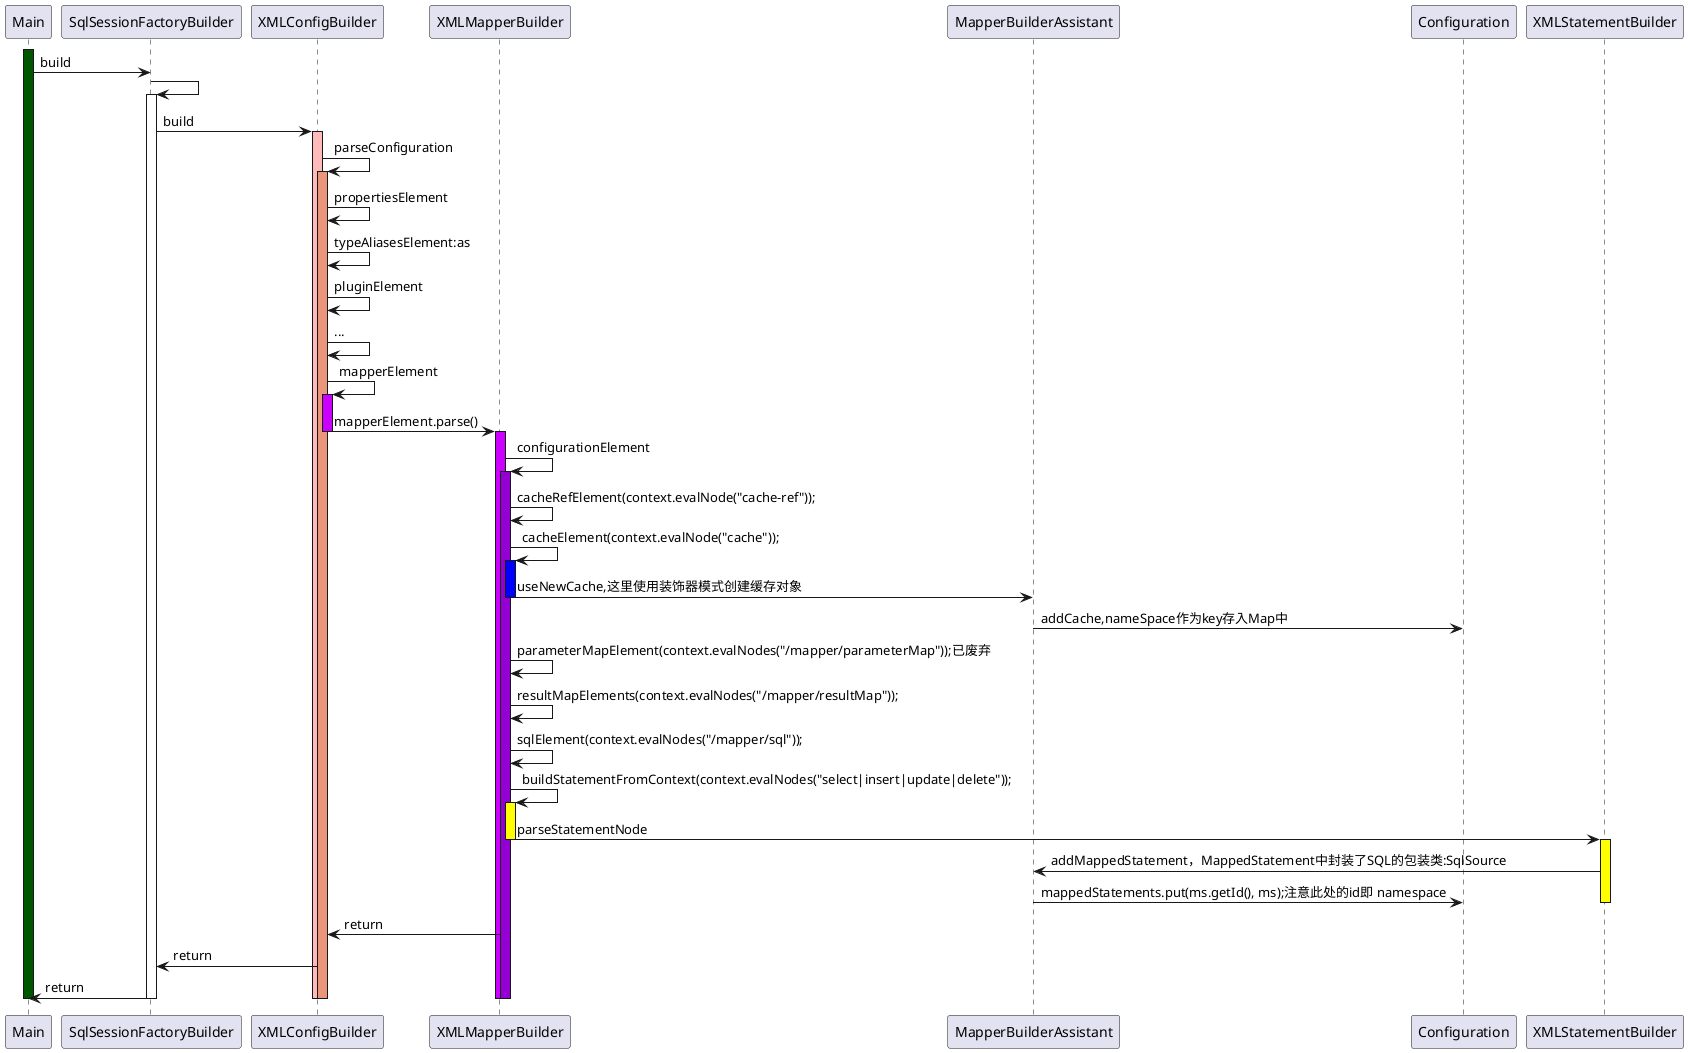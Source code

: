 @startuml
activate Main #005500
Main -> SqlSessionFactoryBuilder: build
SqlSessionFactoryBuilder -> SqlSessionFactoryBuilder
activate SqlSessionFactoryBuilder
SqlSessionFactoryBuilder -> XMLConfigBuilder: build
activate XMLConfigBuilder #FFBBBB
XMLConfigBuilder -> XMLConfigBuilder:parseConfiguration
activate XMLConfigBuilder #DarkSalmon
XMLConfigBuilder -> XMLConfigBuilder: propertiesElement
XMLConfigBuilder -> XMLConfigBuilder: typeAliasesElement:as
XMLConfigBuilder -> XMLConfigBuilder: pluginElement
XMLConfigBuilder -> XMLConfigBuilder: ...
XMLConfigBuilder -> XMLConfigBuilder: mapperElement
activate XMLConfigBuilder #CC00FF
XMLConfigBuilder -> XMLMapperBuilder: mapperElement.parse()
deactivate XMLConfigBuilder
activate XMLMapperBuilder #CC00FF
XMLMapperBuilder -> XMLMapperBuilder: configurationElement
activate XMLMapperBuilder #9400D3
XMLMapperBuilder -> XMLMapperBuilder: cacheRefElement(context.evalNode("cache-ref"));
XMLMapperBuilder -> XMLMapperBuilder: cacheElement(context.evalNode("cache"));
activate XMLMapperBuilder #0000FF
XMLMapperBuilder -> MapperBuilderAssistant: useNewCache,这里使用装饰器模式创建缓存对象
deactivate XMLMapperBuilder
MapperBuilderAssistant -> Configuration:addCache,nameSpace作为key存入Map中
XMLMapperBuilder -> XMLMapperBuilder: parameterMapElement(context.evalNodes("/mapper/parameterMap"));已废弃
XMLMapperBuilder -> XMLMapperBuilder: resultMapElements(context.evalNodes("/mapper/resultMap"));
XMLMapperBuilder -> XMLMapperBuilder: sqlElement(context.evalNodes("/mapper/sql"));
XMLMapperBuilder -> XMLMapperBuilder: buildStatementFromContext(context.evalNodes("select|insert|update|delete"));
activate XMLMapperBuilder #FFFF00
XMLMapperBuilder -> XMLStatementBuilder: parseStatementNode
deactivate XMLMapperBuilder
activate XMLStatementBuilder #FFFF00
XMLStatementBuilder -> MapperBuilderAssistant: addMappedStatement，MappedStatement中封装了SQL的包装类:SqlSource
MapperBuilderAssistant -> Configuration: mappedStatements.put(ms.getId(), ms);注意此处的id即 namespace
deactivate XMLStatementBuilder
XMLMapperBuilder -> XMLConfigBuilder: return
XMLConfigBuilder -> SqlSessionFactoryBuilder: return
SqlSessionFactoryBuilder -> Main: return



deactivate XMLMapperBuilder
deactivate XMLMapperBuilder
deactivate XMLConfigBuilder
deactivate XMLConfigBuilder
deactivate SqlSessionFactoryBuilder
deactivate Main
@enduml